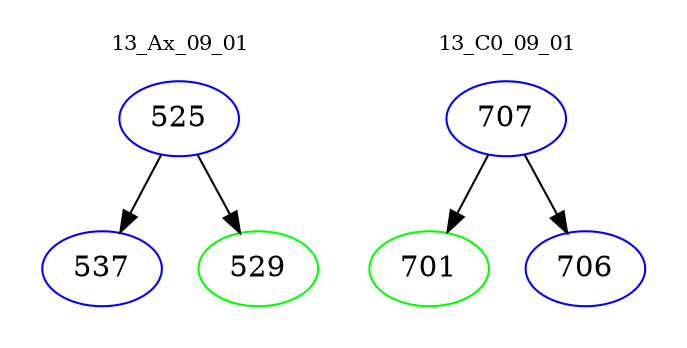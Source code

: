 digraph{
subgraph cluster_0 {
color = white
label = "13_Ax_09_01";
fontsize=10;
T0_525 [label="525", color="blue"]
T0_525 -> T0_537 [color="black"]
T0_537 [label="537", color="blue"]
T0_525 -> T0_529 [color="black"]
T0_529 [label="529", color="green"]
}
subgraph cluster_1 {
color = white
label = "13_C0_09_01";
fontsize=10;
T1_707 [label="707", color="blue"]
T1_707 -> T1_701 [color="black"]
T1_701 [label="701", color="green"]
T1_707 -> T1_706 [color="black"]
T1_706 [label="706", color="blue"]
}
}
